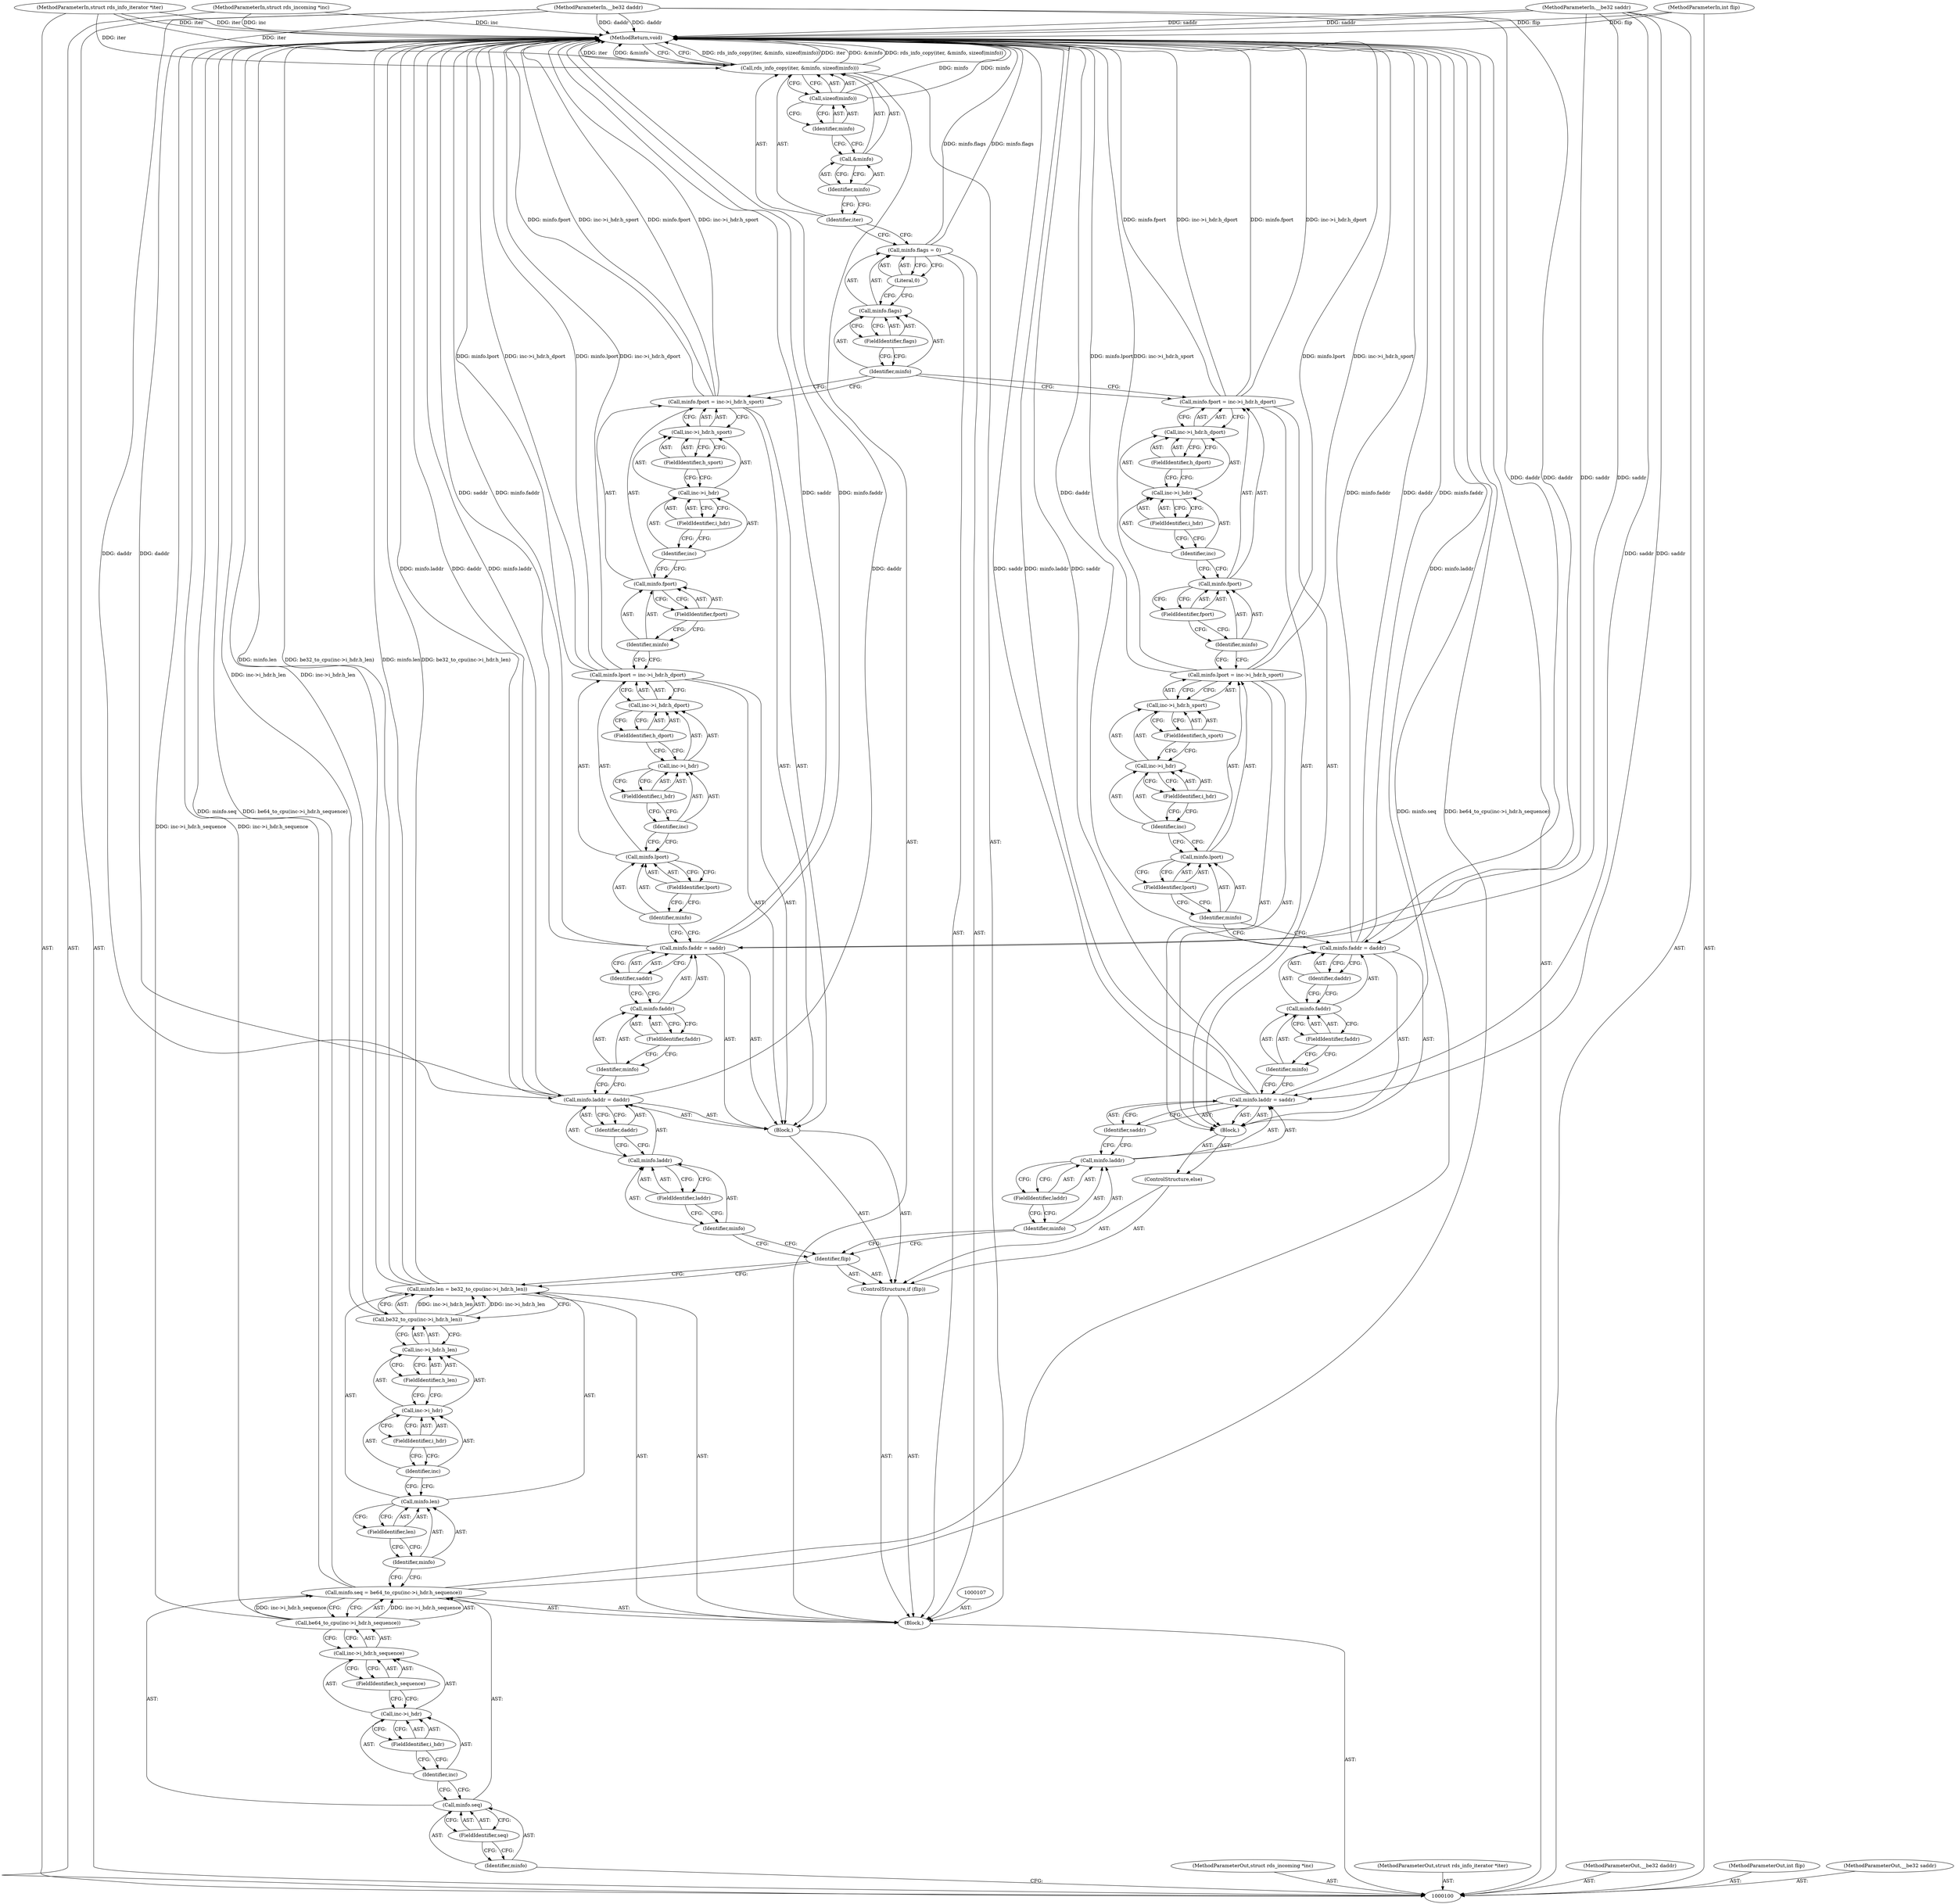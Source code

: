 digraph "0_linux_4116def2337991b39919f3b448326e21c40e0dbb" {
"1000200" [label="(MethodReturn,void)"];
"1000101" [label="(MethodParameterIn,struct rds_incoming *inc)"];
"1000245" [label="(MethodParameterOut,struct rds_incoming *inc)"];
"1000128" [label="(ControlStructure,if (flip))"];
"1000130" [label="(Block,)"];
"1000129" [label="(Identifier,flip)"];
"1000135" [label="(Identifier,daddr)"];
"1000131" [label="(Call,minfo.laddr = daddr)"];
"1000132" [label="(Call,minfo.laddr)"];
"1000133" [label="(Identifier,minfo)"];
"1000134" [label="(FieldIdentifier,laddr)"];
"1000140" [label="(Identifier,saddr)"];
"1000136" [label="(Call,minfo.faddr = saddr)"];
"1000137" [label="(Call,minfo.faddr)"];
"1000138" [label="(Identifier,minfo)"];
"1000139" [label="(FieldIdentifier,faddr)"];
"1000145" [label="(Call,inc->i_hdr.h_dport)"];
"1000146" [label="(Call,inc->i_hdr)"];
"1000147" [label="(Identifier,inc)"];
"1000141" [label="(Call,minfo.lport = inc->i_hdr.h_dport)"];
"1000142" [label="(Call,minfo.lport)"];
"1000143" [label="(Identifier,minfo)"];
"1000148" [label="(FieldIdentifier,i_hdr)"];
"1000149" [label="(FieldIdentifier,h_dport)"];
"1000144" [label="(FieldIdentifier,lport)"];
"1000154" [label="(Call,inc->i_hdr.h_sport)"];
"1000155" [label="(Call,inc->i_hdr)"];
"1000156" [label="(Identifier,inc)"];
"1000150" [label="(Call,minfo.fport = inc->i_hdr.h_sport)"];
"1000151" [label="(Call,minfo.fport)"];
"1000152" [label="(Identifier,minfo)"];
"1000157" [label="(FieldIdentifier,i_hdr)"];
"1000158" [label="(FieldIdentifier,h_sport)"];
"1000153" [label="(FieldIdentifier,fport)"];
"1000159" [label="(ControlStructure,else)"];
"1000160" [label="(Block,)"];
"1000165" [label="(Identifier,saddr)"];
"1000161" [label="(Call,minfo.laddr = saddr)"];
"1000162" [label="(Call,minfo.laddr)"];
"1000163" [label="(Identifier,minfo)"];
"1000164" [label="(FieldIdentifier,laddr)"];
"1000170" [label="(Identifier,daddr)"];
"1000166" [label="(Call,minfo.faddr = daddr)"];
"1000167" [label="(Call,minfo.faddr)"];
"1000168" [label="(Identifier,minfo)"];
"1000169" [label="(FieldIdentifier,faddr)"];
"1000175" [label="(Call,inc->i_hdr.h_sport)"];
"1000176" [label="(Call,inc->i_hdr)"];
"1000177" [label="(Identifier,inc)"];
"1000171" [label="(Call,minfo.lport = inc->i_hdr.h_sport)"];
"1000172" [label="(Call,minfo.lport)"];
"1000173" [label="(Identifier,minfo)"];
"1000178" [label="(FieldIdentifier,i_hdr)"];
"1000179" [label="(FieldIdentifier,h_sport)"];
"1000174" [label="(FieldIdentifier,lport)"];
"1000184" [label="(Call,inc->i_hdr.h_dport)"];
"1000185" [label="(Call,inc->i_hdr)"];
"1000186" [label="(Identifier,inc)"];
"1000187" [label="(FieldIdentifier,i_hdr)"];
"1000188" [label="(FieldIdentifier,h_dport)"];
"1000180" [label="(Call,minfo.fport = inc->i_hdr.h_dport)"];
"1000181" [label="(Call,minfo.fport)"];
"1000182" [label="(Identifier,minfo)"];
"1000183" [label="(FieldIdentifier,fport)"];
"1000102" [label="(MethodParameterIn,struct rds_info_iterator *iter)"];
"1000246" [label="(MethodParameterOut,struct rds_info_iterator *iter)"];
"1000189" [label="(Call,minfo.flags = 0)"];
"1000190" [label="(Call,minfo.flags)"];
"1000191" [label="(Identifier,minfo)"];
"1000193" [label="(Literal,0)"];
"1000192" [label="(FieldIdentifier,flags)"];
"1000195" [label="(Identifier,iter)"];
"1000194" [label="(Call,rds_info_copy(iter, &minfo, sizeof(minfo)))"];
"1000196" [label="(Call,&minfo)"];
"1000197" [label="(Identifier,minfo)"];
"1000198" [label="(Call,sizeof(minfo))"];
"1000199" [label="(Identifier,minfo)"];
"1000104" [label="(MethodParameterIn,__be32 daddr)"];
"1000248" [label="(MethodParameterOut,__be32 daddr)"];
"1000105" [label="(MethodParameterIn,int flip)"];
"1000249" [label="(MethodParameterOut,int flip)"];
"1000103" [label="(MethodParameterIn,__be32 saddr)"];
"1000247" [label="(MethodParameterOut,__be32 saddr)"];
"1000106" [label="(Block,)"];
"1000108" [label="(Call,minfo.seq = be64_to_cpu(inc->i_hdr.h_sequence))"];
"1000109" [label="(Call,minfo.seq)"];
"1000110" [label="(Identifier,minfo)"];
"1000112" [label="(Call,be64_to_cpu(inc->i_hdr.h_sequence))"];
"1000113" [label="(Call,inc->i_hdr.h_sequence)"];
"1000114" [label="(Call,inc->i_hdr)"];
"1000115" [label="(Identifier,inc)"];
"1000116" [label="(FieldIdentifier,i_hdr)"];
"1000117" [label="(FieldIdentifier,h_sequence)"];
"1000111" [label="(FieldIdentifier,seq)"];
"1000118" [label="(Call,minfo.len = be32_to_cpu(inc->i_hdr.h_len))"];
"1000119" [label="(Call,minfo.len)"];
"1000120" [label="(Identifier,minfo)"];
"1000122" [label="(Call,be32_to_cpu(inc->i_hdr.h_len))"];
"1000123" [label="(Call,inc->i_hdr.h_len)"];
"1000124" [label="(Call,inc->i_hdr)"];
"1000125" [label="(Identifier,inc)"];
"1000126" [label="(FieldIdentifier,i_hdr)"];
"1000127" [label="(FieldIdentifier,h_len)"];
"1000121" [label="(FieldIdentifier,len)"];
"1000200" -> "1000100"  [label="AST: "];
"1000200" -> "1000194"  [label="CFG: "];
"1000194" -> "1000200"  [label="DDG: rds_info_copy(iter, &minfo, sizeof(minfo))"];
"1000194" -> "1000200"  [label="DDG: iter"];
"1000194" -> "1000200"  [label="DDG: &minfo"];
"1000150" -> "1000200"  [label="DDG: minfo.fport"];
"1000150" -> "1000200"  [label="DDG: inc->i_hdr.h_sport"];
"1000189" -> "1000200"  [label="DDG: minfo.flags"];
"1000104" -> "1000200"  [label="DDG: daddr"];
"1000105" -> "1000200"  [label="DDG: flip"];
"1000180" -> "1000200"  [label="DDG: minfo.fport"];
"1000180" -> "1000200"  [label="DDG: inc->i_hdr.h_dport"];
"1000198" -> "1000200"  [label="DDG: minfo"];
"1000118" -> "1000200"  [label="DDG: minfo.len"];
"1000118" -> "1000200"  [label="DDG: be32_to_cpu(inc->i_hdr.h_len)"];
"1000171" -> "1000200"  [label="DDG: minfo.lport"];
"1000171" -> "1000200"  [label="DDG: inc->i_hdr.h_sport"];
"1000141" -> "1000200"  [label="DDG: minfo.lport"];
"1000141" -> "1000200"  [label="DDG: inc->i_hdr.h_dport"];
"1000122" -> "1000200"  [label="DDG: inc->i_hdr.h_len"];
"1000131" -> "1000200"  [label="DDG: minfo.laddr"];
"1000131" -> "1000200"  [label="DDG: daddr"];
"1000136" -> "1000200"  [label="DDG: saddr"];
"1000136" -> "1000200"  [label="DDG: minfo.faddr"];
"1000103" -> "1000200"  [label="DDG: saddr"];
"1000166" -> "1000200"  [label="DDG: minfo.faddr"];
"1000166" -> "1000200"  [label="DDG: daddr"];
"1000102" -> "1000200"  [label="DDG: iter"];
"1000108" -> "1000200"  [label="DDG: be64_to_cpu(inc->i_hdr.h_sequence)"];
"1000108" -> "1000200"  [label="DDG: minfo.seq"];
"1000112" -> "1000200"  [label="DDG: inc->i_hdr.h_sequence"];
"1000101" -> "1000200"  [label="DDG: inc"];
"1000161" -> "1000200"  [label="DDG: minfo.laddr"];
"1000161" -> "1000200"  [label="DDG: saddr"];
"1000101" -> "1000100"  [label="AST: "];
"1000101" -> "1000200"  [label="DDG: inc"];
"1000245" -> "1000100"  [label="AST: "];
"1000128" -> "1000106"  [label="AST: "];
"1000129" -> "1000128"  [label="AST: "];
"1000130" -> "1000128"  [label="AST: "];
"1000159" -> "1000128"  [label="AST: "];
"1000130" -> "1000128"  [label="AST: "];
"1000131" -> "1000130"  [label="AST: "];
"1000136" -> "1000130"  [label="AST: "];
"1000141" -> "1000130"  [label="AST: "];
"1000150" -> "1000130"  [label="AST: "];
"1000129" -> "1000128"  [label="AST: "];
"1000129" -> "1000118"  [label="CFG: "];
"1000133" -> "1000129"  [label="CFG: "];
"1000163" -> "1000129"  [label="CFG: "];
"1000135" -> "1000131"  [label="AST: "];
"1000135" -> "1000132"  [label="CFG: "];
"1000131" -> "1000135"  [label="CFG: "];
"1000131" -> "1000130"  [label="AST: "];
"1000131" -> "1000135"  [label="CFG: "];
"1000132" -> "1000131"  [label="AST: "];
"1000135" -> "1000131"  [label="AST: "];
"1000138" -> "1000131"  [label="CFG: "];
"1000131" -> "1000200"  [label="DDG: minfo.laddr"];
"1000131" -> "1000200"  [label="DDG: daddr"];
"1000104" -> "1000131"  [label="DDG: daddr"];
"1000132" -> "1000131"  [label="AST: "];
"1000132" -> "1000134"  [label="CFG: "];
"1000133" -> "1000132"  [label="AST: "];
"1000134" -> "1000132"  [label="AST: "];
"1000135" -> "1000132"  [label="CFG: "];
"1000133" -> "1000132"  [label="AST: "];
"1000133" -> "1000129"  [label="CFG: "];
"1000134" -> "1000133"  [label="CFG: "];
"1000134" -> "1000132"  [label="AST: "];
"1000134" -> "1000133"  [label="CFG: "];
"1000132" -> "1000134"  [label="CFG: "];
"1000140" -> "1000136"  [label="AST: "];
"1000140" -> "1000137"  [label="CFG: "];
"1000136" -> "1000140"  [label="CFG: "];
"1000136" -> "1000130"  [label="AST: "];
"1000136" -> "1000140"  [label="CFG: "];
"1000137" -> "1000136"  [label="AST: "];
"1000140" -> "1000136"  [label="AST: "];
"1000143" -> "1000136"  [label="CFG: "];
"1000136" -> "1000200"  [label="DDG: saddr"];
"1000136" -> "1000200"  [label="DDG: minfo.faddr"];
"1000103" -> "1000136"  [label="DDG: saddr"];
"1000137" -> "1000136"  [label="AST: "];
"1000137" -> "1000139"  [label="CFG: "];
"1000138" -> "1000137"  [label="AST: "];
"1000139" -> "1000137"  [label="AST: "];
"1000140" -> "1000137"  [label="CFG: "];
"1000138" -> "1000137"  [label="AST: "];
"1000138" -> "1000131"  [label="CFG: "];
"1000139" -> "1000138"  [label="CFG: "];
"1000139" -> "1000137"  [label="AST: "];
"1000139" -> "1000138"  [label="CFG: "];
"1000137" -> "1000139"  [label="CFG: "];
"1000145" -> "1000141"  [label="AST: "];
"1000145" -> "1000149"  [label="CFG: "];
"1000146" -> "1000145"  [label="AST: "];
"1000149" -> "1000145"  [label="AST: "];
"1000141" -> "1000145"  [label="CFG: "];
"1000146" -> "1000145"  [label="AST: "];
"1000146" -> "1000148"  [label="CFG: "];
"1000147" -> "1000146"  [label="AST: "];
"1000148" -> "1000146"  [label="AST: "];
"1000149" -> "1000146"  [label="CFG: "];
"1000147" -> "1000146"  [label="AST: "];
"1000147" -> "1000142"  [label="CFG: "];
"1000148" -> "1000147"  [label="CFG: "];
"1000141" -> "1000130"  [label="AST: "];
"1000141" -> "1000145"  [label="CFG: "];
"1000142" -> "1000141"  [label="AST: "];
"1000145" -> "1000141"  [label="AST: "];
"1000152" -> "1000141"  [label="CFG: "];
"1000141" -> "1000200"  [label="DDG: minfo.lport"];
"1000141" -> "1000200"  [label="DDG: inc->i_hdr.h_dport"];
"1000142" -> "1000141"  [label="AST: "];
"1000142" -> "1000144"  [label="CFG: "];
"1000143" -> "1000142"  [label="AST: "];
"1000144" -> "1000142"  [label="AST: "];
"1000147" -> "1000142"  [label="CFG: "];
"1000143" -> "1000142"  [label="AST: "];
"1000143" -> "1000136"  [label="CFG: "];
"1000144" -> "1000143"  [label="CFG: "];
"1000148" -> "1000146"  [label="AST: "];
"1000148" -> "1000147"  [label="CFG: "];
"1000146" -> "1000148"  [label="CFG: "];
"1000149" -> "1000145"  [label="AST: "];
"1000149" -> "1000146"  [label="CFG: "];
"1000145" -> "1000149"  [label="CFG: "];
"1000144" -> "1000142"  [label="AST: "];
"1000144" -> "1000143"  [label="CFG: "];
"1000142" -> "1000144"  [label="CFG: "];
"1000154" -> "1000150"  [label="AST: "];
"1000154" -> "1000158"  [label="CFG: "];
"1000155" -> "1000154"  [label="AST: "];
"1000158" -> "1000154"  [label="AST: "];
"1000150" -> "1000154"  [label="CFG: "];
"1000155" -> "1000154"  [label="AST: "];
"1000155" -> "1000157"  [label="CFG: "];
"1000156" -> "1000155"  [label="AST: "];
"1000157" -> "1000155"  [label="AST: "];
"1000158" -> "1000155"  [label="CFG: "];
"1000156" -> "1000155"  [label="AST: "];
"1000156" -> "1000151"  [label="CFG: "];
"1000157" -> "1000156"  [label="CFG: "];
"1000150" -> "1000130"  [label="AST: "];
"1000150" -> "1000154"  [label="CFG: "];
"1000151" -> "1000150"  [label="AST: "];
"1000154" -> "1000150"  [label="AST: "];
"1000191" -> "1000150"  [label="CFG: "];
"1000150" -> "1000200"  [label="DDG: minfo.fport"];
"1000150" -> "1000200"  [label="DDG: inc->i_hdr.h_sport"];
"1000151" -> "1000150"  [label="AST: "];
"1000151" -> "1000153"  [label="CFG: "];
"1000152" -> "1000151"  [label="AST: "];
"1000153" -> "1000151"  [label="AST: "];
"1000156" -> "1000151"  [label="CFG: "];
"1000152" -> "1000151"  [label="AST: "];
"1000152" -> "1000141"  [label="CFG: "];
"1000153" -> "1000152"  [label="CFG: "];
"1000157" -> "1000155"  [label="AST: "];
"1000157" -> "1000156"  [label="CFG: "];
"1000155" -> "1000157"  [label="CFG: "];
"1000158" -> "1000154"  [label="AST: "];
"1000158" -> "1000155"  [label="CFG: "];
"1000154" -> "1000158"  [label="CFG: "];
"1000153" -> "1000151"  [label="AST: "];
"1000153" -> "1000152"  [label="CFG: "];
"1000151" -> "1000153"  [label="CFG: "];
"1000159" -> "1000128"  [label="AST: "];
"1000160" -> "1000159"  [label="AST: "];
"1000160" -> "1000159"  [label="AST: "];
"1000161" -> "1000160"  [label="AST: "];
"1000166" -> "1000160"  [label="AST: "];
"1000171" -> "1000160"  [label="AST: "];
"1000180" -> "1000160"  [label="AST: "];
"1000165" -> "1000161"  [label="AST: "];
"1000165" -> "1000162"  [label="CFG: "];
"1000161" -> "1000165"  [label="CFG: "];
"1000161" -> "1000160"  [label="AST: "];
"1000161" -> "1000165"  [label="CFG: "];
"1000162" -> "1000161"  [label="AST: "];
"1000165" -> "1000161"  [label="AST: "];
"1000168" -> "1000161"  [label="CFG: "];
"1000161" -> "1000200"  [label="DDG: minfo.laddr"];
"1000161" -> "1000200"  [label="DDG: saddr"];
"1000103" -> "1000161"  [label="DDG: saddr"];
"1000162" -> "1000161"  [label="AST: "];
"1000162" -> "1000164"  [label="CFG: "];
"1000163" -> "1000162"  [label="AST: "];
"1000164" -> "1000162"  [label="AST: "];
"1000165" -> "1000162"  [label="CFG: "];
"1000163" -> "1000162"  [label="AST: "];
"1000163" -> "1000129"  [label="CFG: "];
"1000164" -> "1000163"  [label="CFG: "];
"1000164" -> "1000162"  [label="AST: "];
"1000164" -> "1000163"  [label="CFG: "];
"1000162" -> "1000164"  [label="CFG: "];
"1000170" -> "1000166"  [label="AST: "];
"1000170" -> "1000167"  [label="CFG: "];
"1000166" -> "1000170"  [label="CFG: "];
"1000166" -> "1000160"  [label="AST: "];
"1000166" -> "1000170"  [label="CFG: "];
"1000167" -> "1000166"  [label="AST: "];
"1000170" -> "1000166"  [label="AST: "];
"1000173" -> "1000166"  [label="CFG: "];
"1000166" -> "1000200"  [label="DDG: minfo.faddr"];
"1000166" -> "1000200"  [label="DDG: daddr"];
"1000104" -> "1000166"  [label="DDG: daddr"];
"1000167" -> "1000166"  [label="AST: "];
"1000167" -> "1000169"  [label="CFG: "];
"1000168" -> "1000167"  [label="AST: "];
"1000169" -> "1000167"  [label="AST: "];
"1000170" -> "1000167"  [label="CFG: "];
"1000168" -> "1000167"  [label="AST: "];
"1000168" -> "1000161"  [label="CFG: "];
"1000169" -> "1000168"  [label="CFG: "];
"1000169" -> "1000167"  [label="AST: "];
"1000169" -> "1000168"  [label="CFG: "];
"1000167" -> "1000169"  [label="CFG: "];
"1000175" -> "1000171"  [label="AST: "];
"1000175" -> "1000179"  [label="CFG: "];
"1000176" -> "1000175"  [label="AST: "];
"1000179" -> "1000175"  [label="AST: "];
"1000171" -> "1000175"  [label="CFG: "];
"1000176" -> "1000175"  [label="AST: "];
"1000176" -> "1000178"  [label="CFG: "];
"1000177" -> "1000176"  [label="AST: "];
"1000178" -> "1000176"  [label="AST: "];
"1000179" -> "1000176"  [label="CFG: "];
"1000177" -> "1000176"  [label="AST: "];
"1000177" -> "1000172"  [label="CFG: "];
"1000178" -> "1000177"  [label="CFG: "];
"1000171" -> "1000160"  [label="AST: "];
"1000171" -> "1000175"  [label="CFG: "];
"1000172" -> "1000171"  [label="AST: "];
"1000175" -> "1000171"  [label="AST: "];
"1000182" -> "1000171"  [label="CFG: "];
"1000171" -> "1000200"  [label="DDG: minfo.lport"];
"1000171" -> "1000200"  [label="DDG: inc->i_hdr.h_sport"];
"1000172" -> "1000171"  [label="AST: "];
"1000172" -> "1000174"  [label="CFG: "];
"1000173" -> "1000172"  [label="AST: "];
"1000174" -> "1000172"  [label="AST: "];
"1000177" -> "1000172"  [label="CFG: "];
"1000173" -> "1000172"  [label="AST: "];
"1000173" -> "1000166"  [label="CFG: "];
"1000174" -> "1000173"  [label="CFG: "];
"1000178" -> "1000176"  [label="AST: "];
"1000178" -> "1000177"  [label="CFG: "];
"1000176" -> "1000178"  [label="CFG: "];
"1000179" -> "1000175"  [label="AST: "];
"1000179" -> "1000176"  [label="CFG: "];
"1000175" -> "1000179"  [label="CFG: "];
"1000174" -> "1000172"  [label="AST: "];
"1000174" -> "1000173"  [label="CFG: "];
"1000172" -> "1000174"  [label="CFG: "];
"1000184" -> "1000180"  [label="AST: "];
"1000184" -> "1000188"  [label="CFG: "];
"1000185" -> "1000184"  [label="AST: "];
"1000188" -> "1000184"  [label="AST: "];
"1000180" -> "1000184"  [label="CFG: "];
"1000185" -> "1000184"  [label="AST: "];
"1000185" -> "1000187"  [label="CFG: "];
"1000186" -> "1000185"  [label="AST: "];
"1000187" -> "1000185"  [label="AST: "];
"1000188" -> "1000185"  [label="CFG: "];
"1000186" -> "1000185"  [label="AST: "];
"1000186" -> "1000181"  [label="CFG: "];
"1000187" -> "1000186"  [label="CFG: "];
"1000187" -> "1000185"  [label="AST: "];
"1000187" -> "1000186"  [label="CFG: "];
"1000185" -> "1000187"  [label="CFG: "];
"1000188" -> "1000184"  [label="AST: "];
"1000188" -> "1000185"  [label="CFG: "];
"1000184" -> "1000188"  [label="CFG: "];
"1000180" -> "1000160"  [label="AST: "];
"1000180" -> "1000184"  [label="CFG: "];
"1000181" -> "1000180"  [label="AST: "];
"1000184" -> "1000180"  [label="AST: "];
"1000191" -> "1000180"  [label="CFG: "];
"1000180" -> "1000200"  [label="DDG: minfo.fport"];
"1000180" -> "1000200"  [label="DDG: inc->i_hdr.h_dport"];
"1000181" -> "1000180"  [label="AST: "];
"1000181" -> "1000183"  [label="CFG: "];
"1000182" -> "1000181"  [label="AST: "];
"1000183" -> "1000181"  [label="AST: "];
"1000186" -> "1000181"  [label="CFG: "];
"1000182" -> "1000181"  [label="AST: "];
"1000182" -> "1000171"  [label="CFG: "];
"1000183" -> "1000182"  [label="CFG: "];
"1000183" -> "1000181"  [label="AST: "];
"1000183" -> "1000182"  [label="CFG: "];
"1000181" -> "1000183"  [label="CFG: "];
"1000102" -> "1000100"  [label="AST: "];
"1000102" -> "1000200"  [label="DDG: iter"];
"1000102" -> "1000194"  [label="DDG: iter"];
"1000246" -> "1000100"  [label="AST: "];
"1000189" -> "1000106"  [label="AST: "];
"1000189" -> "1000193"  [label="CFG: "];
"1000190" -> "1000189"  [label="AST: "];
"1000193" -> "1000189"  [label="AST: "];
"1000195" -> "1000189"  [label="CFG: "];
"1000189" -> "1000200"  [label="DDG: minfo.flags"];
"1000190" -> "1000189"  [label="AST: "];
"1000190" -> "1000192"  [label="CFG: "];
"1000191" -> "1000190"  [label="AST: "];
"1000192" -> "1000190"  [label="AST: "];
"1000193" -> "1000190"  [label="CFG: "];
"1000191" -> "1000190"  [label="AST: "];
"1000191" -> "1000150"  [label="CFG: "];
"1000191" -> "1000180"  [label="CFG: "];
"1000192" -> "1000191"  [label="CFG: "];
"1000193" -> "1000189"  [label="AST: "];
"1000193" -> "1000190"  [label="CFG: "];
"1000189" -> "1000193"  [label="CFG: "];
"1000192" -> "1000190"  [label="AST: "];
"1000192" -> "1000191"  [label="CFG: "];
"1000190" -> "1000192"  [label="CFG: "];
"1000195" -> "1000194"  [label="AST: "];
"1000195" -> "1000189"  [label="CFG: "];
"1000197" -> "1000195"  [label="CFG: "];
"1000194" -> "1000106"  [label="AST: "];
"1000194" -> "1000198"  [label="CFG: "];
"1000195" -> "1000194"  [label="AST: "];
"1000196" -> "1000194"  [label="AST: "];
"1000198" -> "1000194"  [label="AST: "];
"1000200" -> "1000194"  [label="CFG: "];
"1000194" -> "1000200"  [label="DDG: rds_info_copy(iter, &minfo, sizeof(minfo))"];
"1000194" -> "1000200"  [label="DDG: iter"];
"1000194" -> "1000200"  [label="DDG: &minfo"];
"1000102" -> "1000194"  [label="DDG: iter"];
"1000196" -> "1000194"  [label="AST: "];
"1000196" -> "1000197"  [label="CFG: "];
"1000197" -> "1000196"  [label="AST: "];
"1000199" -> "1000196"  [label="CFG: "];
"1000197" -> "1000196"  [label="AST: "];
"1000197" -> "1000195"  [label="CFG: "];
"1000196" -> "1000197"  [label="CFG: "];
"1000198" -> "1000194"  [label="AST: "];
"1000198" -> "1000199"  [label="CFG: "];
"1000199" -> "1000198"  [label="AST: "];
"1000194" -> "1000198"  [label="CFG: "];
"1000198" -> "1000200"  [label="DDG: minfo"];
"1000199" -> "1000198"  [label="AST: "];
"1000199" -> "1000196"  [label="CFG: "];
"1000198" -> "1000199"  [label="CFG: "];
"1000104" -> "1000100"  [label="AST: "];
"1000104" -> "1000200"  [label="DDG: daddr"];
"1000104" -> "1000131"  [label="DDG: daddr"];
"1000104" -> "1000166"  [label="DDG: daddr"];
"1000248" -> "1000100"  [label="AST: "];
"1000105" -> "1000100"  [label="AST: "];
"1000105" -> "1000200"  [label="DDG: flip"];
"1000249" -> "1000100"  [label="AST: "];
"1000103" -> "1000100"  [label="AST: "];
"1000103" -> "1000200"  [label="DDG: saddr"];
"1000103" -> "1000136"  [label="DDG: saddr"];
"1000103" -> "1000161"  [label="DDG: saddr"];
"1000247" -> "1000100"  [label="AST: "];
"1000106" -> "1000100"  [label="AST: "];
"1000107" -> "1000106"  [label="AST: "];
"1000108" -> "1000106"  [label="AST: "];
"1000118" -> "1000106"  [label="AST: "];
"1000128" -> "1000106"  [label="AST: "];
"1000189" -> "1000106"  [label="AST: "];
"1000194" -> "1000106"  [label="AST: "];
"1000108" -> "1000106"  [label="AST: "];
"1000108" -> "1000112"  [label="CFG: "];
"1000109" -> "1000108"  [label="AST: "];
"1000112" -> "1000108"  [label="AST: "];
"1000120" -> "1000108"  [label="CFG: "];
"1000108" -> "1000200"  [label="DDG: be64_to_cpu(inc->i_hdr.h_sequence)"];
"1000108" -> "1000200"  [label="DDG: minfo.seq"];
"1000112" -> "1000108"  [label="DDG: inc->i_hdr.h_sequence"];
"1000109" -> "1000108"  [label="AST: "];
"1000109" -> "1000111"  [label="CFG: "];
"1000110" -> "1000109"  [label="AST: "];
"1000111" -> "1000109"  [label="AST: "];
"1000115" -> "1000109"  [label="CFG: "];
"1000110" -> "1000109"  [label="AST: "];
"1000110" -> "1000100"  [label="CFG: "];
"1000111" -> "1000110"  [label="CFG: "];
"1000112" -> "1000108"  [label="AST: "];
"1000112" -> "1000113"  [label="CFG: "];
"1000113" -> "1000112"  [label="AST: "];
"1000108" -> "1000112"  [label="CFG: "];
"1000112" -> "1000200"  [label="DDG: inc->i_hdr.h_sequence"];
"1000112" -> "1000108"  [label="DDG: inc->i_hdr.h_sequence"];
"1000113" -> "1000112"  [label="AST: "];
"1000113" -> "1000117"  [label="CFG: "];
"1000114" -> "1000113"  [label="AST: "];
"1000117" -> "1000113"  [label="AST: "];
"1000112" -> "1000113"  [label="CFG: "];
"1000114" -> "1000113"  [label="AST: "];
"1000114" -> "1000116"  [label="CFG: "];
"1000115" -> "1000114"  [label="AST: "];
"1000116" -> "1000114"  [label="AST: "];
"1000117" -> "1000114"  [label="CFG: "];
"1000115" -> "1000114"  [label="AST: "];
"1000115" -> "1000109"  [label="CFG: "];
"1000116" -> "1000115"  [label="CFG: "];
"1000116" -> "1000114"  [label="AST: "];
"1000116" -> "1000115"  [label="CFG: "];
"1000114" -> "1000116"  [label="CFG: "];
"1000117" -> "1000113"  [label="AST: "];
"1000117" -> "1000114"  [label="CFG: "];
"1000113" -> "1000117"  [label="CFG: "];
"1000111" -> "1000109"  [label="AST: "];
"1000111" -> "1000110"  [label="CFG: "];
"1000109" -> "1000111"  [label="CFG: "];
"1000118" -> "1000106"  [label="AST: "];
"1000118" -> "1000122"  [label="CFG: "];
"1000119" -> "1000118"  [label="AST: "];
"1000122" -> "1000118"  [label="AST: "];
"1000129" -> "1000118"  [label="CFG: "];
"1000118" -> "1000200"  [label="DDG: minfo.len"];
"1000118" -> "1000200"  [label="DDG: be32_to_cpu(inc->i_hdr.h_len)"];
"1000122" -> "1000118"  [label="DDG: inc->i_hdr.h_len"];
"1000119" -> "1000118"  [label="AST: "];
"1000119" -> "1000121"  [label="CFG: "];
"1000120" -> "1000119"  [label="AST: "];
"1000121" -> "1000119"  [label="AST: "];
"1000125" -> "1000119"  [label="CFG: "];
"1000120" -> "1000119"  [label="AST: "];
"1000120" -> "1000108"  [label="CFG: "];
"1000121" -> "1000120"  [label="CFG: "];
"1000122" -> "1000118"  [label="AST: "];
"1000122" -> "1000123"  [label="CFG: "];
"1000123" -> "1000122"  [label="AST: "];
"1000118" -> "1000122"  [label="CFG: "];
"1000122" -> "1000200"  [label="DDG: inc->i_hdr.h_len"];
"1000122" -> "1000118"  [label="DDG: inc->i_hdr.h_len"];
"1000123" -> "1000122"  [label="AST: "];
"1000123" -> "1000127"  [label="CFG: "];
"1000124" -> "1000123"  [label="AST: "];
"1000127" -> "1000123"  [label="AST: "];
"1000122" -> "1000123"  [label="CFG: "];
"1000124" -> "1000123"  [label="AST: "];
"1000124" -> "1000126"  [label="CFG: "];
"1000125" -> "1000124"  [label="AST: "];
"1000126" -> "1000124"  [label="AST: "];
"1000127" -> "1000124"  [label="CFG: "];
"1000125" -> "1000124"  [label="AST: "];
"1000125" -> "1000119"  [label="CFG: "];
"1000126" -> "1000125"  [label="CFG: "];
"1000126" -> "1000124"  [label="AST: "];
"1000126" -> "1000125"  [label="CFG: "];
"1000124" -> "1000126"  [label="CFG: "];
"1000127" -> "1000123"  [label="AST: "];
"1000127" -> "1000124"  [label="CFG: "];
"1000123" -> "1000127"  [label="CFG: "];
"1000121" -> "1000119"  [label="AST: "];
"1000121" -> "1000120"  [label="CFG: "];
"1000119" -> "1000121"  [label="CFG: "];
}
